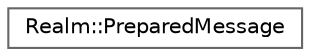 digraph "Graphical Class Hierarchy"
{
 // LATEX_PDF_SIZE
  bgcolor="transparent";
  edge [fontname=Helvetica,fontsize=10,labelfontname=Helvetica,labelfontsize=10];
  node [fontname=Helvetica,fontsize=10,shape=box,height=0.2,width=0.4];
  rankdir="LR";
  Node0 [id="Node000000",label="Realm::PreparedMessage",height=0.2,width=0.4,color="grey40", fillcolor="white", style="filled",URL="$structRealm_1_1PreparedMessage.html",tooltip=" "];
}
